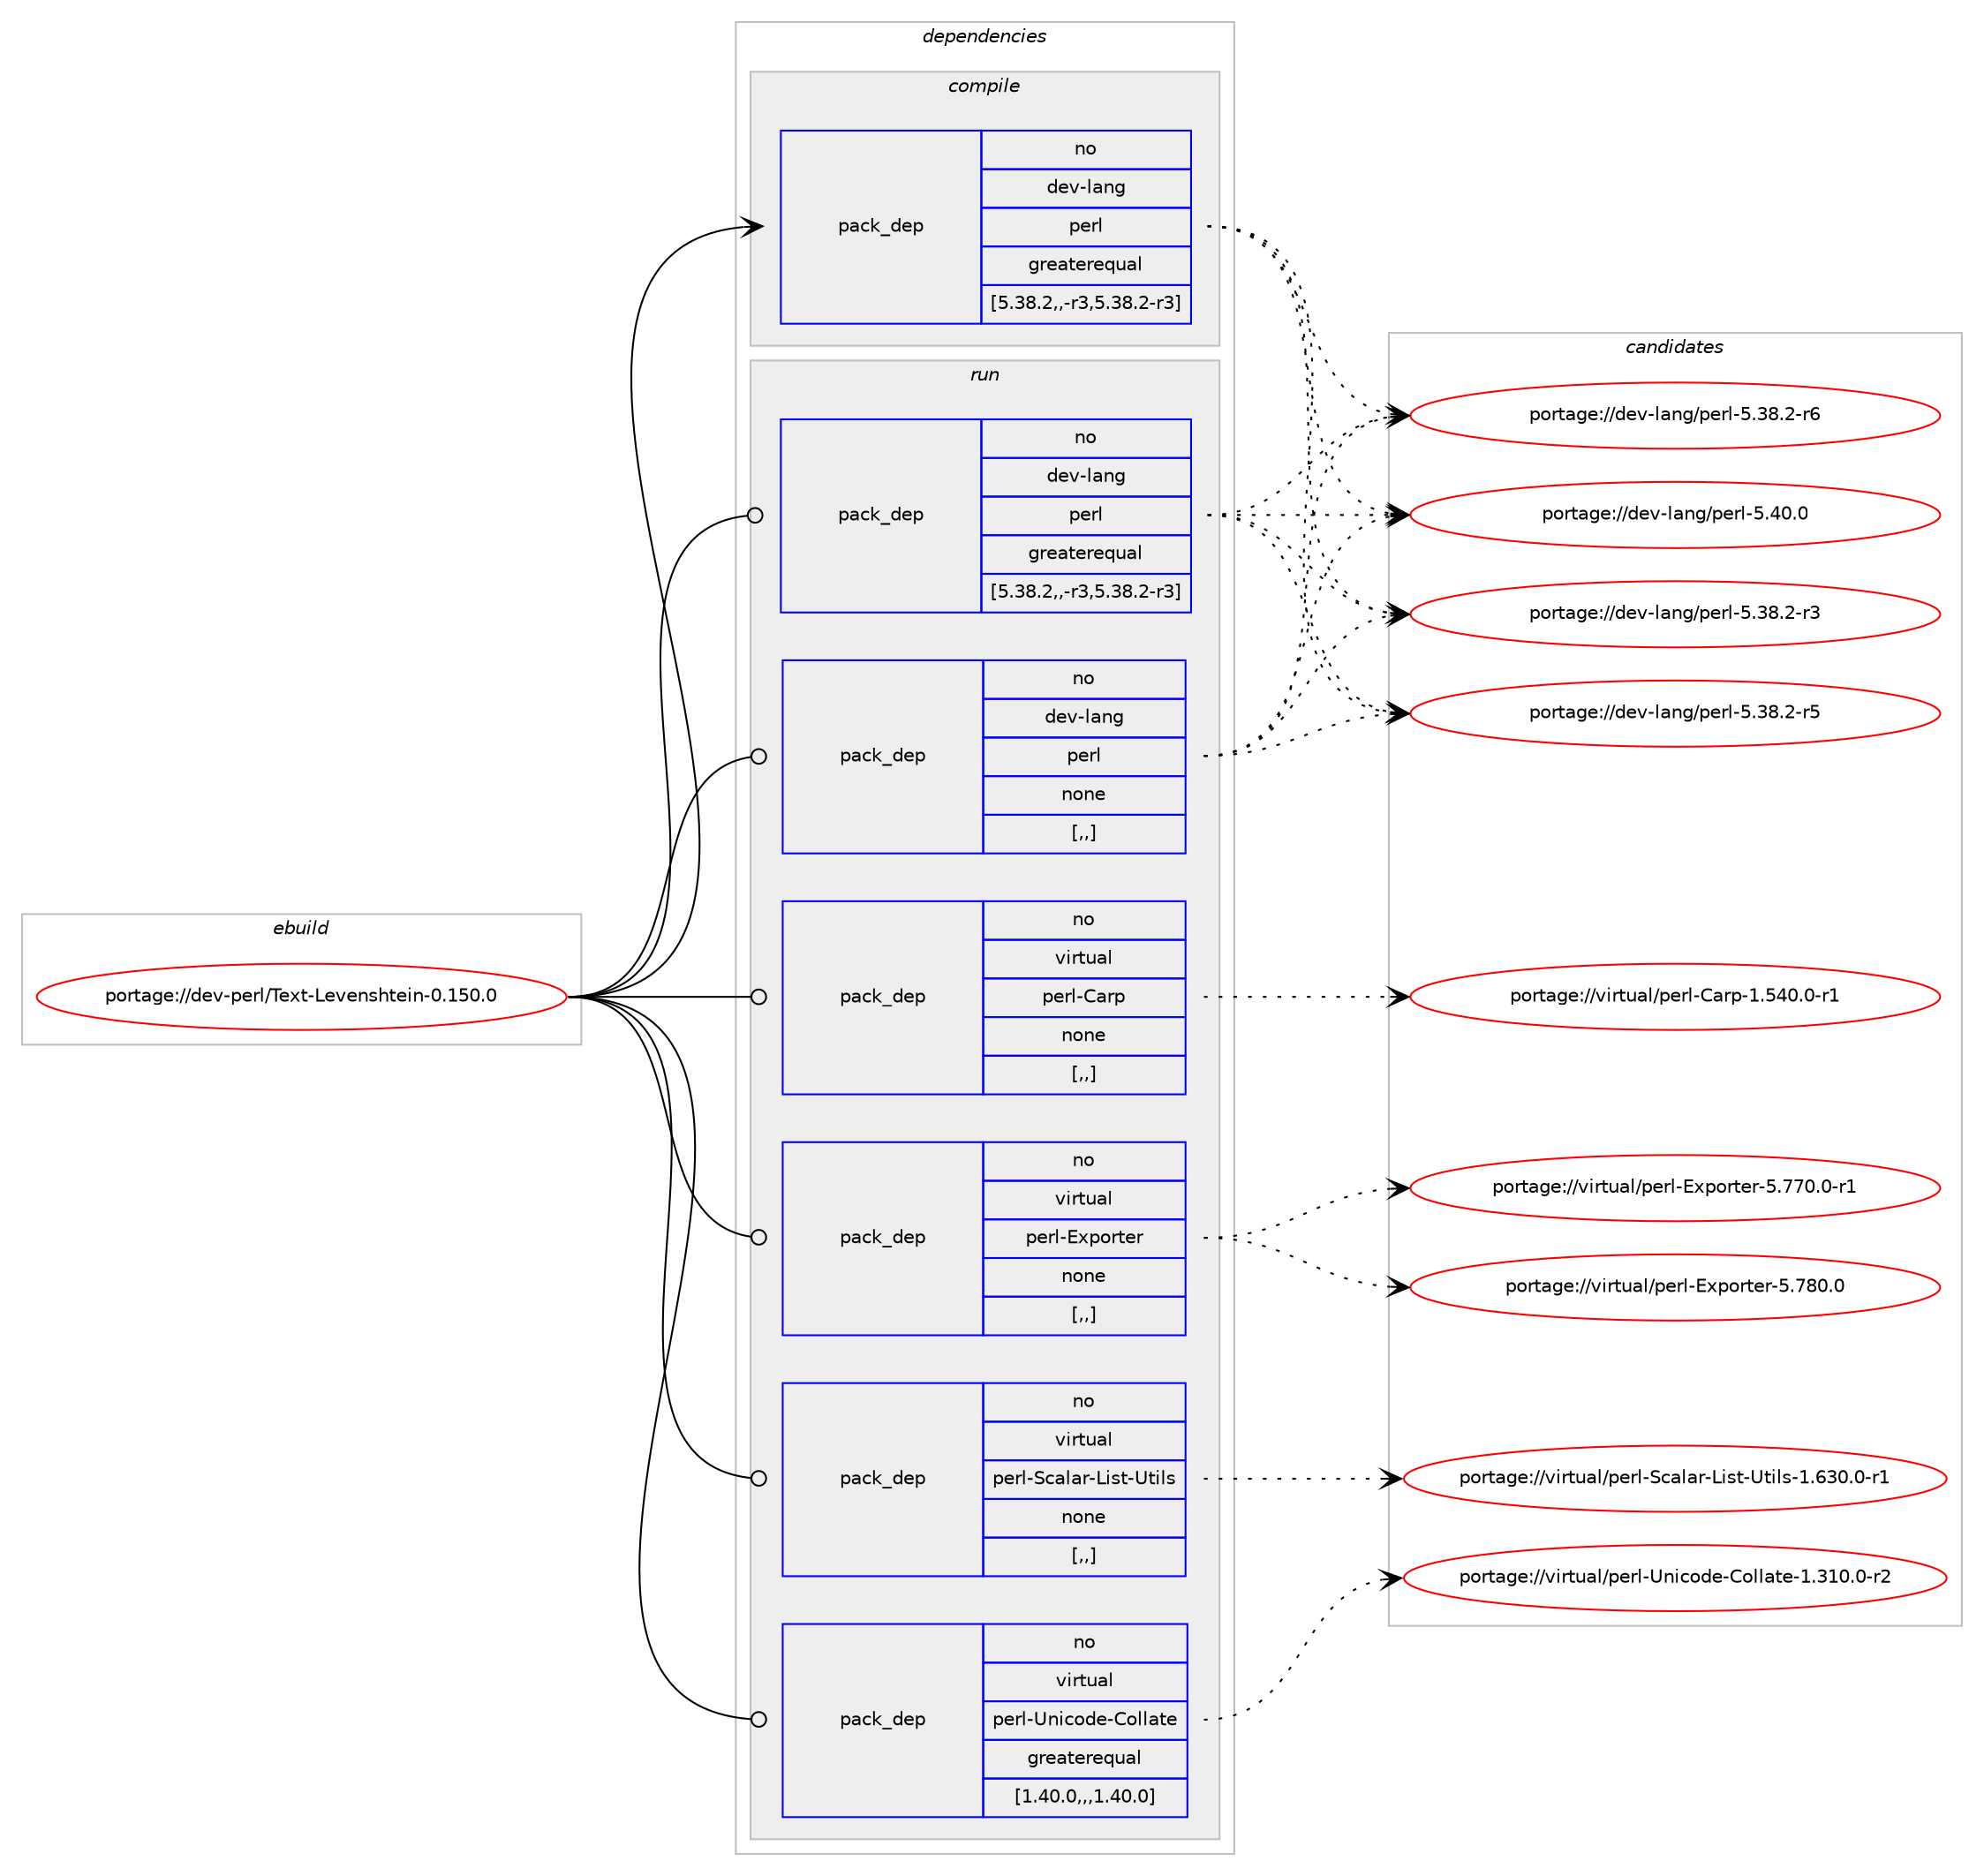 digraph prolog {

# *************
# Graph options
# *************

newrank=true;
concentrate=true;
compound=true;
graph [rankdir=LR,fontname=Helvetica,fontsize=10,ranksep=1.5];#, ranksep=2.5, nodesep=0.2];
edge  [arrowhead=vee];
node  [fontname=Helvetica,fontsize=10];

# **********
# The ebuild
# **********

subgraph cluster_leftcol {
color=gray;
rank=same;
label=<<i>ebuild</i>>;
id [label="portage://dev-perl/Text-Levenshtein-0.150.0", color=red, width=4, href="../dev-perl/Text-Levenshtein-0.150.0.svg"];
}

# ****************
# The dependencies
# ****************

subgraph cluster_midcol {
color=gray;
label=<<i>dependencies</i>>;
subgraph cluster_compile {
fillcolor="#eeeeee";
style=filled;
label=<<i>compile</i>>;
subgraph pack104140 {
dependency134493 [label=<<TABLE BORDER="0" CELLBORDER="1" CELLSPACING="0" CELLPADDING="4" WIDTH="220"><TR><TD ROWSPAN="6" CELLPADDING="30">pack_dep</TD></TR><TR><TD WIDTH="110">no</TD></TR><TR><TD>dev-lang</TD></TR><TR><TD>perl</TD></TR><TR><TD>greaterequal</TD></TR><TR><TD>[5.38.2,,-r3,5.38.2-r3]</TD></TR></TABLE>>, shape=none, color=blue];
}
id:e -> dependency134493:w [weight=20,style="solid",arrowhead="vee"];
}
subgraph cluster_compileandrun {
fillcolor="#eeeeee";
style=filled;
label=<<i>compile and run</i>>;
}
subgraph cluster_run {
fillcolor="#eeeeee";
style=filled;
label=<<i>run</i>>;
subgraph pack104141 {
dependency134494 [label=<<TABLE BORDER="0" CELLBORDER="1" CELLSPACING="0" CELLPADDING="4" WIDTH="220"><TR><TD ROWSPAN="6" CELLPADDING="30">pack_dep</TD></TR><TR><TD WIDTH="110">no</TD></TR><TR><TD>dev-lang</TD></TR><TR><TD>perl</TD></TR><TR><TD>greaterequal</TD></TR><TR><TD>[5.38.2,,-r3,5.38.2-r3]</TD></TR></TABLE>>, shape=none, color=blue];
}
id:e -> dependency134494:w [weight=20,style="solid",arrowhead="odot"];
subgraph pack104142 {
dependency134495 [label=<<TABLE BORDER="0" CELLBORDER="1" CELLSPACING="0" CELLPADDING="4" WIDTH="220"><TR><TD ROWSPAN="6" CELLPADDING="30">pack_dep</TD></TR><TR><TD WIDTH="110">no</TD></TR><TR><TD>dev-lang</TD></TR><TR><TD>perl</TD></TR><TR><TD>none</TD></TR><TR><TD>[,,]</TD></TR></TABLE>>, shape=none, color=blue];
}
id:e -> dependency134495:w [weight=20,style="solid",arrowhead="odot"];
subgraph pack104143 {
dependency134496 [label=<<TABLE BORDER="0" CELLBORDER="1" CELLSPACING="0" CELLPADDING="4" WIDTH="220"><TR><TD ROWSPAN="6" CELLPADDING="30">pack_dep</TD></TR><TR><TD WIDTH="110">no</TD></TR><TR><TD>virtual</TD></TR><TR><TD>perl-Carp</TD></TR><TR><TD>none</TD></TR><TR><TD>[,,]</TD></TR></TABLE>>, shape=none, color=blue];
}
id:e -> dependency134496:w [weight=20,style="solid",arrowhead="odot"];
subgraph pack104144 {
dependency134497 [label=<<TABLE BORDER="0" CELLBORDER="1" CELLSPACING="0" CELLPADDING="4" WIDTH="220"><TR><TD ROWSPAN="6" CELLPADDING="30">pack_dep</TD></TR><TR><TD WIDTH="110">no</TD></TR><TR><TD>virtual</TD></TR><TR><TD>perl-Exporter</TD></TR><TR><TD>none</TD></TR><TR><TD>[,,]</TD></TR></TABLE>>, shape=none, color=blue];
}
id:e -> dependency134497:w [weight=20,style="solid",arrowhead="odot"];
subgraph pack104145 {
dependency134498 [label=<<TABLE BORDER="0" CELLBORDER="1" CELLSPACING="0" CELLPADDING="4" WIDTH="220"><TR><TD ROWSPAN="6" CELLPADDING="30">pack_dep</TD></TR><TR><TD WIDTH="110">no</TD></TR><TR><TD>virtual</TD></TR><TR><TD>perl-Scalar-List-Utils</TD></TR><TR><TD>none</TD></TR><TR><TD>[,,]</TD></TR></TABLE>>, shape=none, color=blue];
}
id:e -> dependency134498:w [weight=20,style="solid",arrowhead="odot"];
subgraph pack104146 {
dependency134499 [label=<<TABLE BORDER="0" CELLBORDER="1" CELLSPACING="0" CELLPADDING="4" WIDTH="220"><TR><TD ROWSPAN="6" CELLPADDING="30">pack_dep</TD></TR><TR><TD WIDTH="110">no</TD></TR><TR><TD>virtual</TD></TR><TR><TD>perl-Unicode-Collate</TD></TR><TR><TD>greaterequal</TD></TR><TR><TD>[1.40.0,,,1.40.0]</TD></TR></TABLE>>, shape=none, color=blue];
}
id:e -> dependency134499:w [weight=20,style="solid",arrowhead="odot"];
}
}

# **************
# The candidates
# **************

subgraph cluster_choices {
rank=same;
color=gray;
label=<<i>candidates</i>>;

subgraph choice104140 {
color=black;
nodesep=1;
choice100101118451089711010347112101114108455346515646504511451 [label="portage://dev-lang/perl-5.38.2-r3", color=red, width=4,href="../dev-lang/perl-5.38.2-r3.svg"];
choice100101118451089711010347112101114108455346515646504511453 [label="portage://dev-lang/perl-5.38.2-r5", color=red, width=4,href="../dev-lang/perl-5.38.2-r5.svg"];
choice100101118451089711010347112101114108455346515646504511454 [label="portage://dev-lang/perl-5.38.2-r6", color=red, width=4,href="../dev-lang/perl-5.38.2-r6.svg"];
choice10010111845108971101034711210111410845534652484648 [label="portage://dev-lang/perl-5.40.0", color=red, width=4,href="../dev-lang/perl-5.40.0.svg"];
dependency134493:e -> choice100101118451089711010347112101114108455346515646504511451:w [style=dotted,weight="100"];
dependency134493:e -> choice100101118451089711010347112101114108455346515646504511453:w [style=dotted,weight="100"];
dependency134493:e -> choice100101118451089711010347112101114108455346515646504511454:w [style=dotted,weight="100"];
dependency134493:e -> choice10010111845108971101034711210111410845534652484648:w [style=dotted,weight="100"];
}
subgraph choice104141 {
color=black;
nodesep=1;
choice100101118451089711010347112101114108455346515646504511451 [label="portage://dev-lang/perl-5.38.2-r3", color=red, width=4,href="../dev-lang/perl-5.38.2-r3.svg"];
choice100101118451089711010347112101114108455346515646504511453 [label="portage://dev-lang/perl-5.38.2-r5", color=red, width=4,href="../dev-lang/perl-5.38.2-r5.svg"];
choice100101118451089711010347112101114108455346515646504511454 [label="portage://dev-lang/perl-5.38.2-r6", color=red, width=4,href="../dev-lang/perl-5.38.2-r6.svg"];
choice10010111845108971101034711210111410845534652484648 [label="portage://dev-lang/perl-5.40.0", color=red, width=4,href="../dev-lang/perl-5.40.0.svg"];
dependency134494:e -> choice100101118451089711010347112101114108455346515646504511451:w [style=dotted,weight="100"];
dependency134494:e -> choice100101118451089711010347112101114108455346515646504511453:w [style=dotted,weight="100"];
dependency134494:e -> choice100101118451089711010347112101114108455346515646504511454:w [style=dotted,weight="100"];
dependency134494:e -> choice10010111845108971101034711210111410845534652484648:w [style=dotted,weight="100"];
}
subgraph choice104142 {
color=black;
nodesep=1;
choice100101118451089711010347112101114108455346515646504511451 [label="portage://dev-lang/perl-5.38.2-r3", color=red, width=4,href="../dev-lang/perl-5.38.2-r3.svg"];
choice100101118451089711010347112101114108455346515646504511453 [label="portage://dev-lang/perl-5.38.2-r5", color=red, width=4,href="../dev-lang/perl-5.38.2-r5.svg"];
choice100101118451089711010347112101114108455346515646504511454 [label="portage://dev-lang/perl-5.38.2-r6", color=red, width=4,href="../dev-lang/perl-5.38.2-r6.svg"];
choice10010111845108971101034711210111410845534652484648 [label="portage://dev-lang/perl-5.40.0", color=red, width=4,href="../dev-lang/perl-5.40.0.svg"];
dependency134495:e -> choice100101118451089711010347112101114108455346515646504511451:w [style=dotted,weight="100"];
dependency134495:e -> choice100101118451089711010347112101114108455346515646504511453:w [style=dotted,weight="100"];
dependency134495:e -> choice100101118451089711010347112101114108455346515646504511454:w [style=dotted,weight="100"];
dependency134495:e -> choice10010111845108971101034711210111410845534652484648:w [style=dotted,weight="100"];
}
subgraph choice104143 {
color=black;
nodesep=1;
choice118105114116117971084711210111410845679711411245494653524846484511449 [label="portage://virtual/perl-Carp-1.540.0-r1", color=red, width=4,href="../virtual/perl-Carp-1.540.0-r1.svg"];
dependency134496:e -> choice118105114116117971084711210111410845679711411245494653524846484511449:w [style=dotted,weight="100"];
}
subgraph choice104144 {
color=black;
nodesep=1;
choice1181051141161179710847112101114108456912011211111411610111445534655554846484511449 [label="portage://virtual/perl-Exporter-5.770.0-r1", color=red, width=4,href="../virtual/perl-Exporter-5.770.0-r1.svg"];
choice118105114116117971084711210111410845691201121111141161011144553465556484648 [label="portage://virtual/perl-Exporter-5.780.0", color=red, width=4,href="../virtual/perl-Exporter-5.780.0.svg"];
dependency134497:e -> choice1181051141161179710847112101114108456912011211111411610111445534655554846484511449:w [style=dotted,weight="100"];
dependency134497:e -> choice118105114116117971084711210111410845691201121111141161011144553465556484648:w [style=dotted,weight="100"];
}
subgraph choice104145 {
color=black;
nodesep=1;
choice118105114116117971084711210111410845839997108971144576105115116458511610510811545494654514846484511449 [label="portage://virtual/perl-Scalar-List-Utils-1.630.0-r1", color=red, width=4,href="../virtual/perl-Scalar-List-Utils-1.630.0-r1.svg"];
dependency134498:e -> choice118105114116117971084711210111410845839997108971144576105115116458511610510811545494654514846484511449:w [style=dotted,weight="100"];
}
subgraph choice104146 {
color=black;
nodesep=1;
choice118105114116117971084711210111410845851101059911110010145671111081089711610145494651494846484511450 [label="portage://virtual/perl-Unicode-Collate-1.310.0-r2", color=red, width=4,href="../virtual/perl-Unicode-Collate-1.310.0-r2.svg"];
dependency134499:e -> choice118105114116117971084711210111410845851101059911110010145671111081089711610145494651494846484511450:w [style=dotted,weight="100"];
}
}

}
